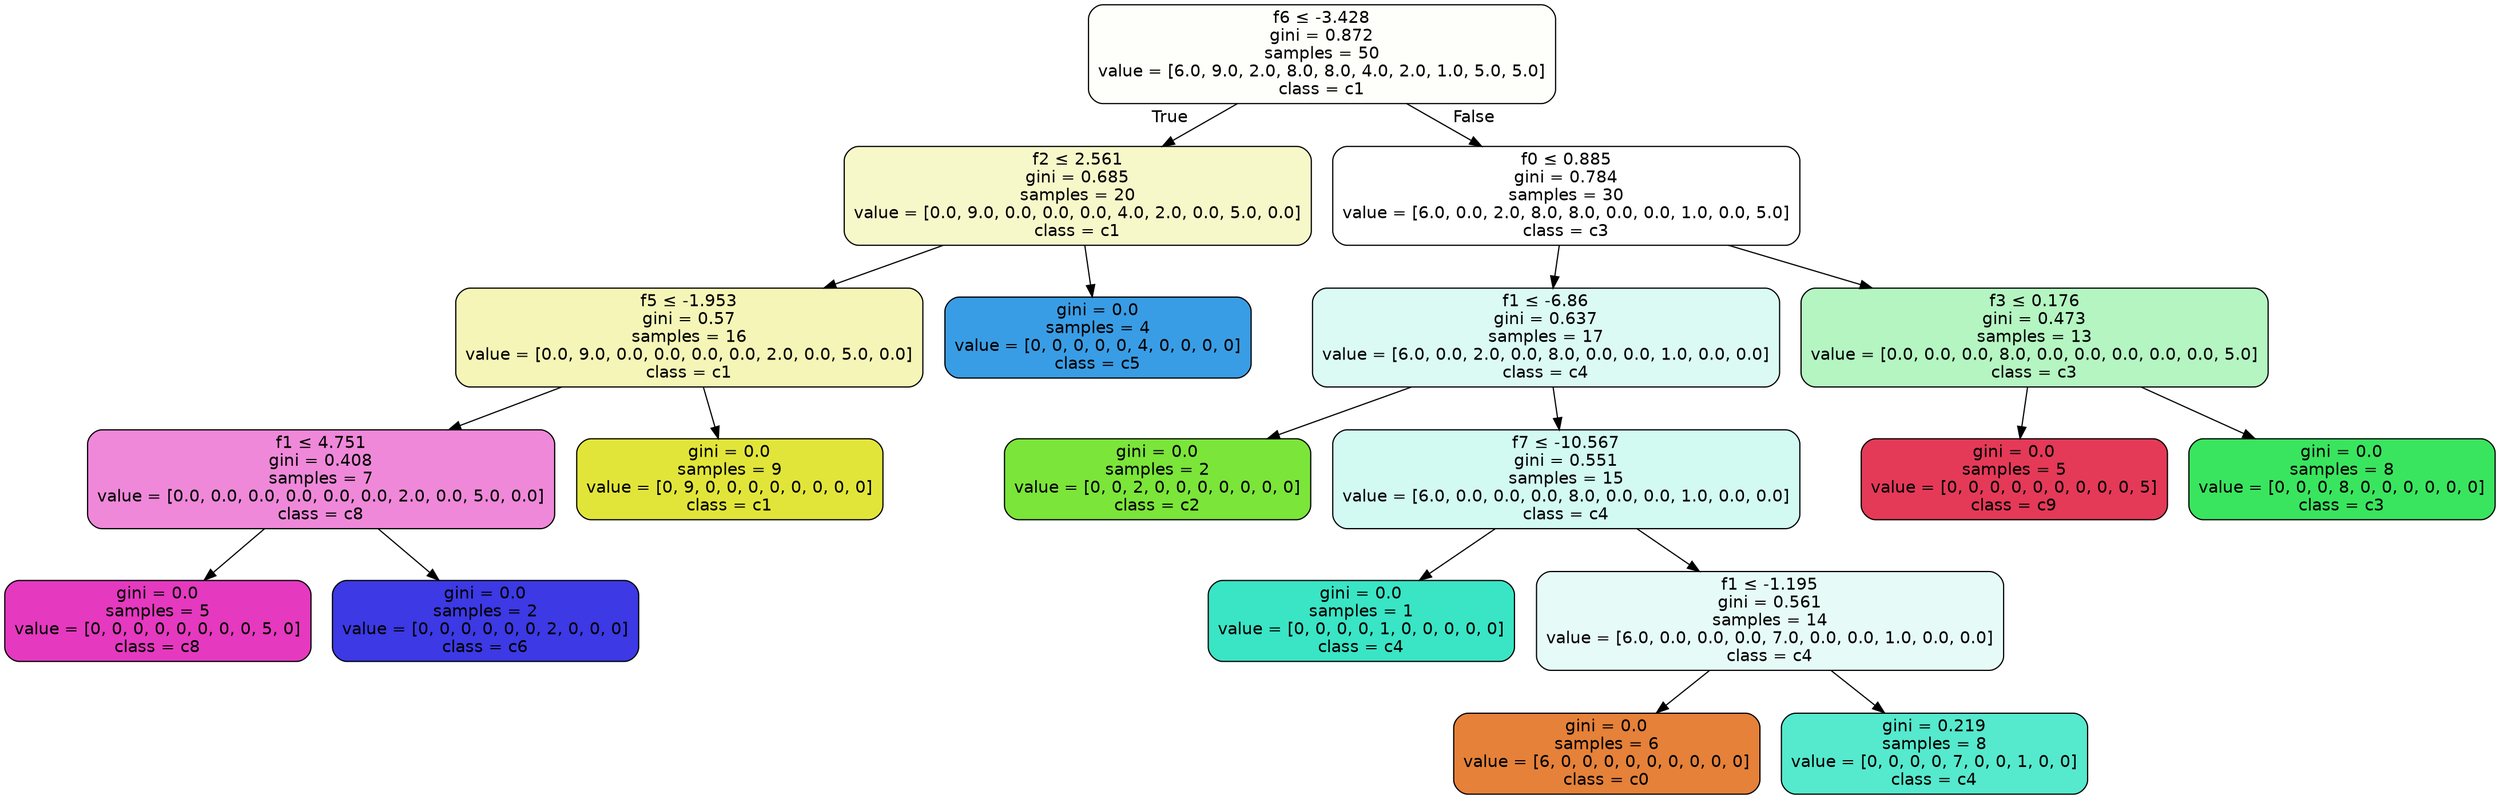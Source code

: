 digraph Tree {
node [shape=box, style="filled, rounded", color="black", fontname=helvetica] ;
edge [fontname=helvetica] ;
0 [label=<f6 &le; -3.428<br/>gini = 0.872<br/>samples = 50<br/>value = [6.0, 9.0, 2.0, 8.0, 8.0, 4.0, 2.0, 1.0, 5.0, 5.0]<br/>class = c1>, fillcolor="#e2e53906"] ;
1 [label=<f2 &le; 2.561<br/>gini = 0.685<br/>samples = 20<br/>value = [0.0, 9.0, 0.0, 0.0, 0.0, 4.0, 2.0, 0.0, 5.0, 0.0]<br/>class = c1>, fillcolor="#e2e53944"] ;
0 -> 1 [labeldistance=2.5, labelangle=45, headlabel="True"] ;
2 [label=<f5 &le; -1.953<br/>gini = 0.57<br/>samples = 16<br/>value = [0.0, 9.0, 0.0, 0.0, 0.0, 0.0, 2.0, 0.0, 5.0, 0.0]<br/>class = c1>, fillcolor="#e2e5395d"] ;
1 -> 2 ;
3 [label=<f1 &le; 4.751<br/>gini = 0.408<br/>samples = 7<br/>value = [0.0, 0.0, 0.0, 0.0, 0.0, 0.0, 2.0, 0.0, 5.0, 0.0]<br/>class = c8>, fillcolor="#e539c099"] ;
2 -> 3 ;
4 [label=<gini = 0.0<br/>samples = 5<br/>value = [0, 0, 0, 0, 0, 0, 0, 0, 5, 0]<br/>class = c8>, fillcolor="#e539c0ff"] ;
3 -> 4 ;
5 [label=<gini = 0.0<br/>samples = 2<br/>value = [0, 0, 0, 0, 0, 0, 2, 0, 0, 0]<br/>class = c6>, fillcolor="#3c39e5ff"] ;
3 -> 5 ;
6 [label=<gini = 0.0<br/>samples = 9<br/>value = [0, 9, 0, 0, 0, 0, 0, 0, 0, 0]<br/>class = c1>, fillcolor="#e2e539ff"] ;
2 -> 6 ;
7 [label=<gini = 0.0<br/>samples = 4<br/>value = [0, 0, 0, 0, 0, 4, 0, 0, 0, 0]<br/>class = c5>, fillcolor="#399de5ff"] ;
1 -> 7 ;
8 [label=<f0 &le; 0.885<br/>gini = 0.784<br/>samples = 30<br/>value = [6.0, 0.0, 2.0, 8.0, 8.0, 0.0, 0.0, 1.0, 0.0, 5.0]<br/>class = c3>, fillcolor="#39e55e00"] ;
0 -> 8 [labeldistance=2.5, labelangle=-45, headlabel="False"] ;
9 [label=<f1 &le; -6.86<br/>gini = 0.637<br/>samples = 17<br/>value = [6.0, 0.0, 2.0, 0.0, 8.0, 0.0, 0.0, 1.0, 0.0, 0.0]<br/>class = c4>, fillcolor="#39e5c52e"] ;
8 -> 9 ;
10 [label=<gini = 0.0<br/>samples = 2<br/>value = [0, 0, 2, 0, 0, 0, 0, 0, 0, 0]<br/>class = c2>, fillcolor="#7be539ff"] ;
9 -> 10 ;
11 [label=<f7 &le; -10.567<br/>gini = 0.551<br/>samples = 15<br/>value = [6.0, 0.0, 0.0, 0.0, 8.0, 0.0, 0.0, 1.0, 0.0, 0.0]<br/>class = c4>, fillcolor="#39e5c539"] ;
9 -> 11 ;
15 [label=<gini = 0.0<br/>samples = 1<br/>value = [0, 0, 0, 0, 1, 0, 0, 0, 0, 0]<br/>class = c4>, fillcolor="#39e5c5ff"] ;
11 -> 15 ;
12 [label=<f1 &le; -1.195<br/>gini = 0.561<br/>samples = 14<br/>value = [6.0, 0.0, 0.0, 0.0, 7.0, 0.0, 0.0, 1.0, 0.0, 0.0]<br/>class = c4>, fillcolor="#39e5c520"] ;
11 -> 12 ;
13 [label=<gini = 0.0<br/>samples = 6<br/>value = [6, 0, 0, 0, 0, 0, 0, 0, 0, 0]<br/>class = c0>, fillcolor="#e58139ff"] ;
12 -> 13 ;
14 [label=<gini = 0.219<br/>samples = 8<br/>value = [0, 0, 0, 0, 7, 0, 0, 1, 0, 0]<br/>class = c4>, fillcolor="#39e5c5db"] ;
12 -> 14 ;
16 [label=<f3 &le; 0.176<br/>gini = 0.473<br/>samples = 13<br/>value = [0.0, 0.0, 0.0, 8.0, 0.0, 0.0, 0.0, 0.0, 0.0, 5.0]<br/>class = c3>, fillcolor="#39e55e60"] ;
8 -> 16 ;
17 [label=<gini = 0.0<br/>samples = 5<br/>value = [0, 0, 0, 0, 0, 0, 0, 0, 0, 5]<br/>class = c9>, fillcolor="#e53958ff"] ;
16 -> 17 ;
18 [label=<gini = 0.0<br/>samples = 8<br/>value = [0, 0, 0, 8, 0, 0, 0, 0, 0, 0]<br/>class = c3>, fillcolor="#39e55eff"] ;
16 -> 18 ;
}
